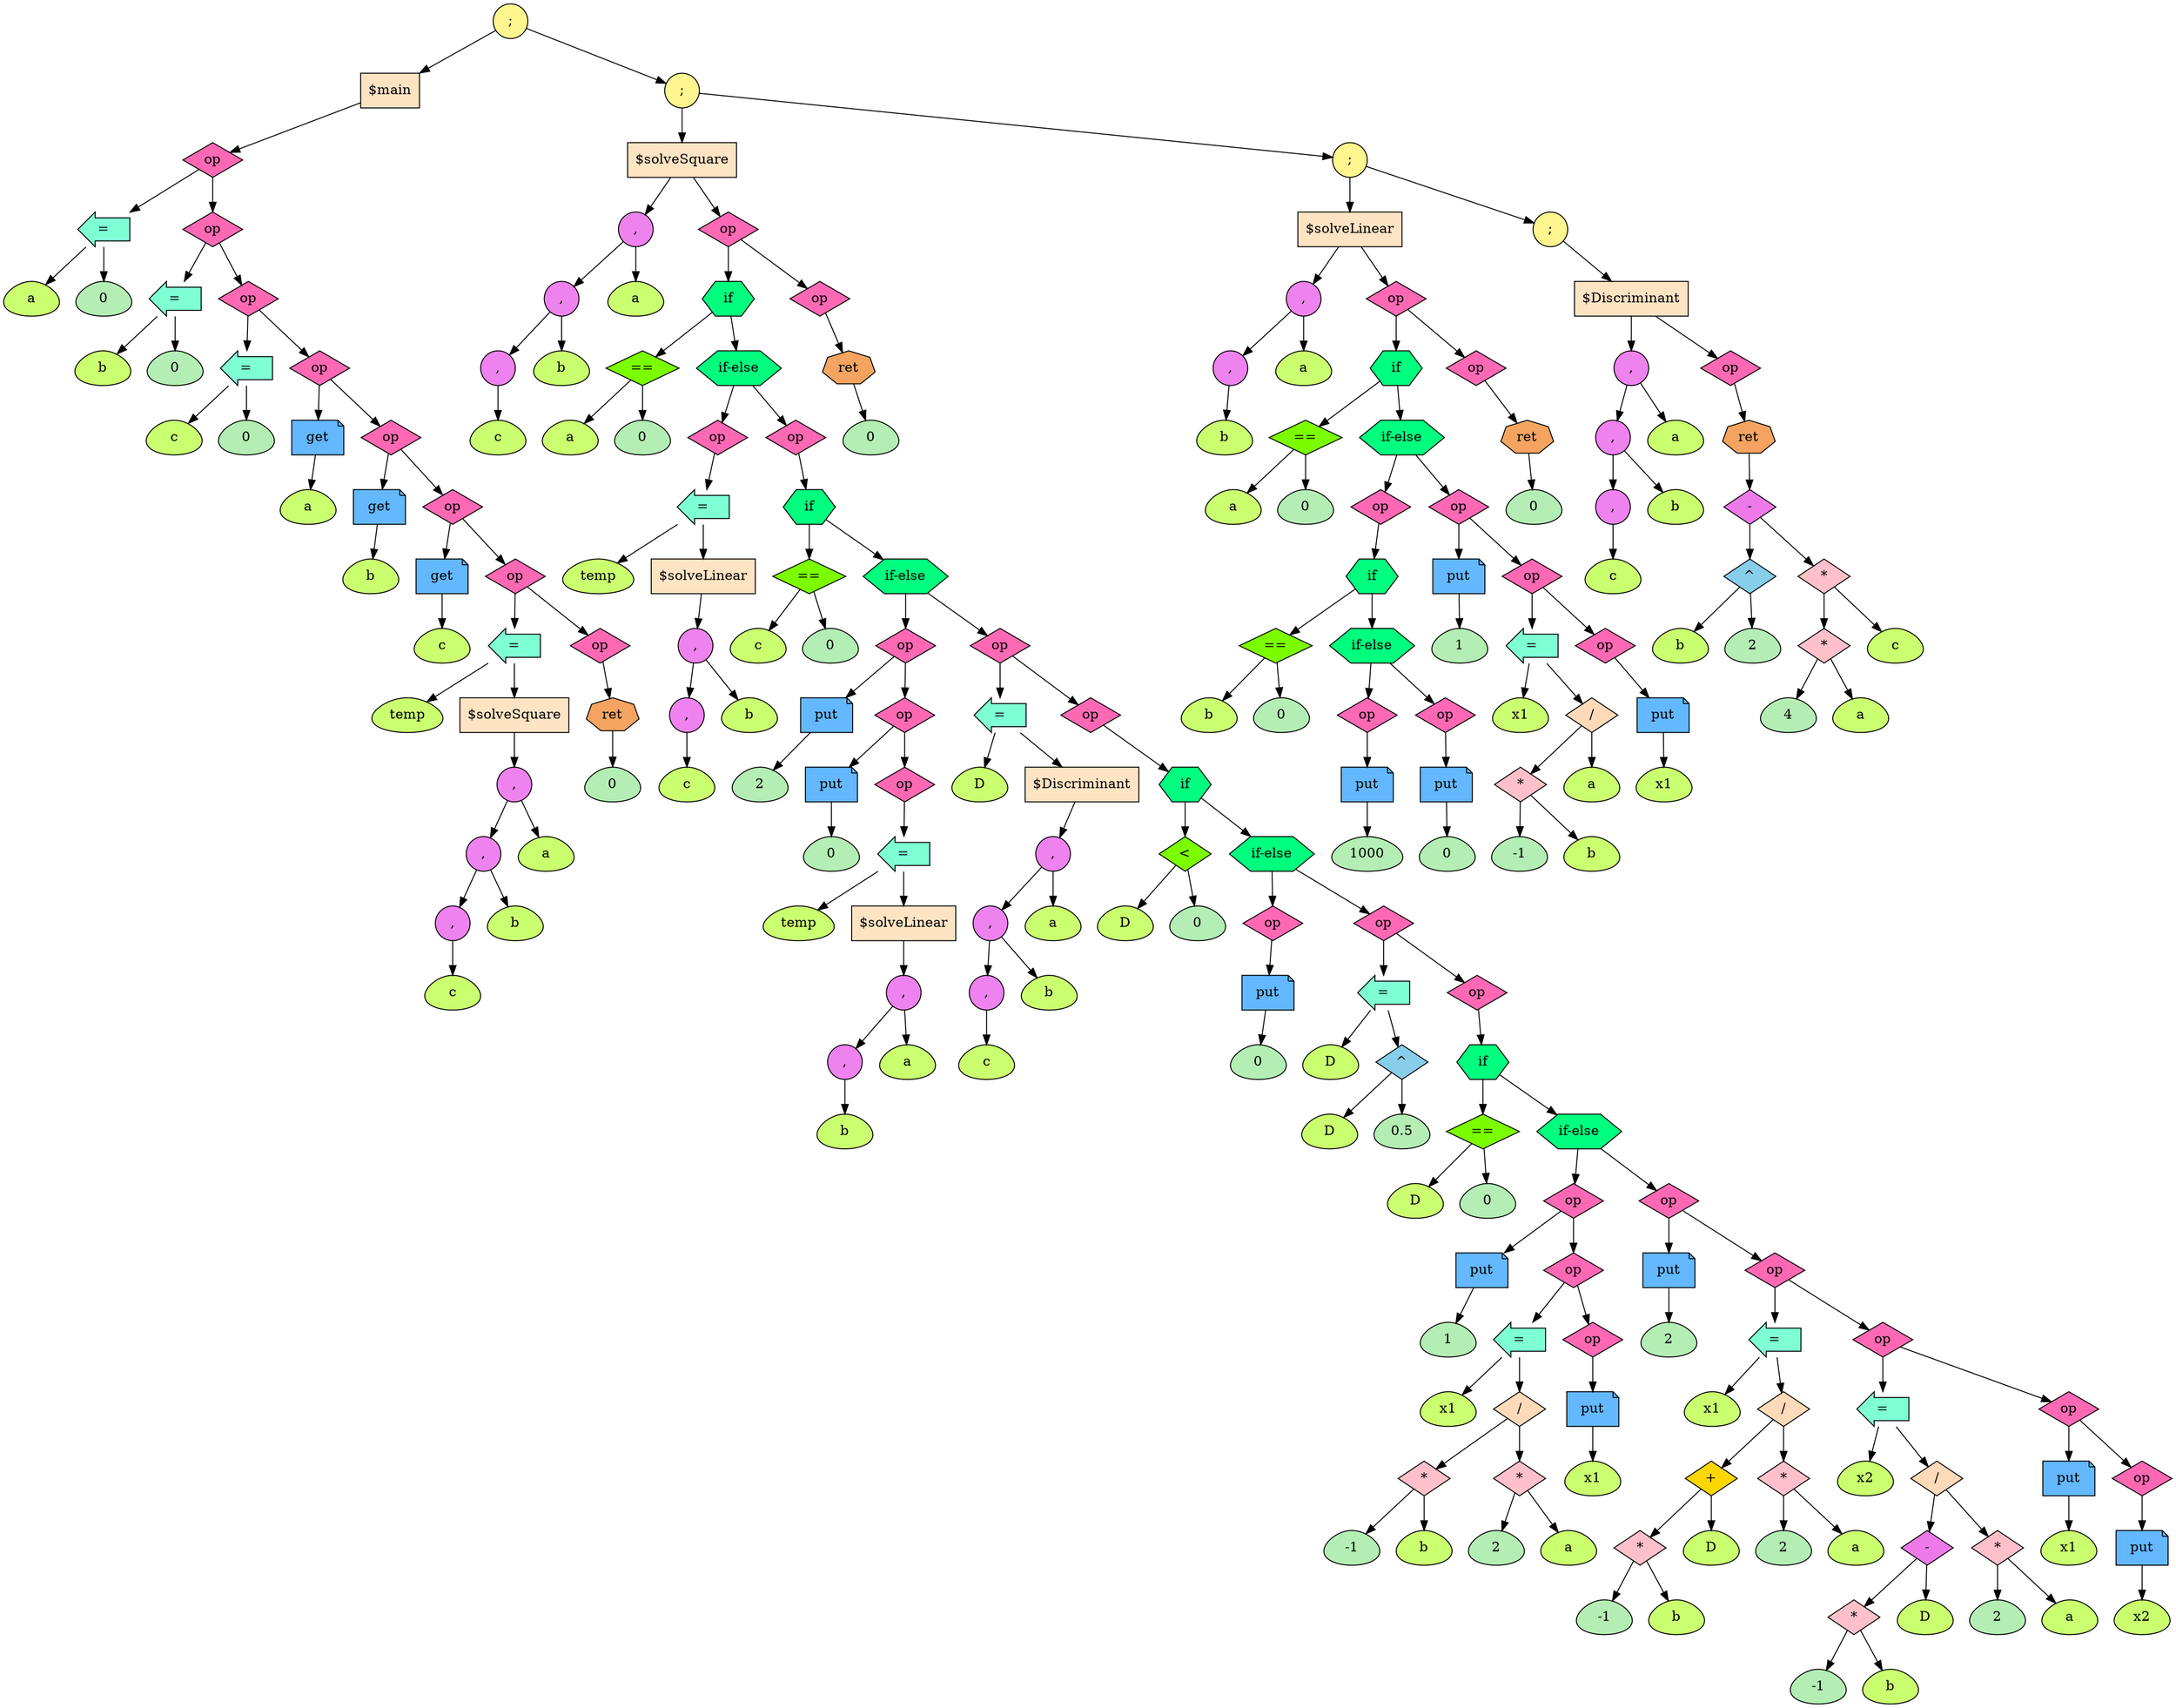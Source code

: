 digraph G {
fontsize = 50
94108348319872[label = ";", style = "filled", fillcolor = "khaki1", shape = "circle"]
94108348320000[label = "$main", style = "filled", fillcolor = "bisque", shape = "box"]
94108348319872 -> 94108348320000
94108348320000[label = "$main", style = "filled", fillcolor = "bisque", shape = "box"]
94108348320256[label = "op", style = "filled", fillcolor = "hotpink", shape = "diamond"]
94108348320000 -> 94108348320256
94108348320256[label = "op", style = "filled", fillcolor = "hotpink", shape = "diamond"]
94108348320384[label = "=", style = "filled", fillcolor = "aquamarine", shape = "larrow"]
94108348320256 -> 94108348320384
94108348320384[label = "=", style = "filled", fillcolor = "aquamarine", shape = "larrow"]
94108348320448[label = "a", style = "filled", fillcolor = "darkolivegreen1", shape = "egg"]
94108348320384 -> 94108348320448
94108348320448[label = "a", style = "filled", fillcolor = "darkolivegreen1", shape = "egg"]
94108348320384[label = "=", style = "filled", fillcolor = "aquamarine", shape = "larrow"]
94108348320704[label = "0", style = "filled", fillcolor = "darkseagreen2", shape = "egg"]
94108348320384 -> 94108348320704
94108348320704[label = "0", style = "filled", fillcolor = "darkseagreen2", shape = "egg"]
94108348320256[label = "op", style = "filled", fillcolor = "hotpink", shape = "diamond"]
94108348320832[label = "op", style = "filled", fillcolor = "hotpink", shape = "diamond"]
94108348320256 -> 94108348320832
94108348320832[label = "op", style = "filled", fillcolor = "hotpink", shape = "diamond"]
94108348320960[label = "=", style = "filled", fillcolor = "aquamarine", shape = "larrow"]
94108348320832 -> 94108348320960
94108348320960[label = "=", style = "filled", fillcolor = "aquamarine", shape = "larrow"]
94108348321024[label = "b", style = "filled", fillcolor = "darkolivegreen1", shape = "egg"]
94108348320960 -> 94108348321024
94108348321024[label = "b", style = "filled", fillcolor = "darkolivegreen1", shape = "egg"]
94108348320960[label = "=", style = "filled", fillcolor = "aquamarine", shape = "larrow"]
94108348321280[label = "0", style = "filled", fillcolor = "darkseagreen2", shape = "egg"]
94108348320960 -> 94108348321280
94108348321280[label = "0", style = "filled", fillcolor = "darkseagreen2", shape = "egg"]
94108348320832[label = "op", style = "filled", fillcolor = "hotpink", shape = "diamond"]
94108348321408[label = "op", style = "filled", fillcolor = "hotpink", shape = "diamond"]
94108348320832 -> 94108348321408
94108348321408[label = "op", style = "filled", fillcolor = "hotpink", shape = "diamond"]
94108348321536[label = "=", style = "filled", fillcolor = "aquamarine", shape = "larrow"]
94108348321408 -> 94108348321536
94108348321536[label = "=", style = "filled", fillcolor = "aquamarine", shape = "larrow"]
94108348321600[label = "c", style = "filled", fillcolor = "darkolivegreen1", shape = "egg"]
94108348321536 -> 94108348321600
94108348321600[label = "c", style = "filled", fillcolor = "darkolivegreen1", shape = "egg"]
94108348321536[label = "=", style = "filled", fillcolor = "aquamarine", shape = "larrow"]
94108348321856[label = "0", style = "filled", fillcolor = "darkseagreen2", shape = "egg"]
94108348321536 -> 94108348321856
94108348321856[label = "0", style = "filled", fillcolor = "darkseagreen2", shape = "egg"]
94108348321408[label = "op", style = "filled", fillcolor = "hotpink", shape = "diamond"]
94108348321984[label = "op", style = "filled", fillcolor = "hotpink", shape = "diamond"]
94108348321408 -> 94108348321984
94108348321984[label = "op", style = "filled", fillcolor = "hotpink", shape = "diamond"]
94108348322112[label = "get", style = "filled", fillcolor = "steelblue1", shape = "note"]
94108348321984 -> 94108348322112
94108348322112[label = "get", style = "filled", fillcolor = "steelblue1", shape = "note"]
94108348322240[label = "a", style = "filled", fillcolor = "darkolivegreen1", shape = "egg"]
94108348322112 -> 94108348322240
94108348322240[label = "a", style = "filled", fillcolor = "darkolivegreen1", shape = "egg"]
94108348321984[label = "op", style = "filled", fillcolor = "hotpink", shape = "diamond"]
94108348322368[label = "op", style = "filled", fillcolor = "hotpink", shape = "diamond"]
94108348321984 -> 94108348322368
94108348322368[label = "op", style = "filled", fillcolor = "hotpink", shape = "diamond"]
94108348322496[label = "get", style = "filled", fillcolor = "steelblue1", shape = "note"]
94108348322368 -> 94108348322496
94108348322496[label = "get", style = "filled", fillcolor = "steelblue1", shape = "note"]
94108348322624[label = "b", style = "filled", fillcolor = "darkolivegreen1", shape = "egg"]
94108348322496 -> 94108348322624
94108348322624[label = "b", style = "filled", fillcolor = "darkolivegreen1", shape = "egg"]
94108348322368[label = "op", style = "filled", fillcolor = "hotpink", shape = "diamond"]
94108348322752[label = "op", style = "filled", fillcolor = "hotpink", shape = "diamond"]
94108348322368 -> 94108348322752
94108348322752[label = "op", style = "filled", fillcolor = "hotpink", shape = "diamond"]
94108348322880[label = "get", style = "filled", fillcolor = "steelblue1", shape = "note"]
94108348322752 -> 94108348322880
94108348322880[label = "get", style = "filled", fillcolor = "steelblue1", shape = "note"]
94108348323008[label = "c", style = "filled", fillcolor = "darkolivegreen1", shape = "egg"]
94108348322880 -> 94108348323008
94108348323008[label = "c", style = "filled", fillcolor = "darkolivegreen1", shape = "egg"]
94108348322752[label = "op", style = "filled", fillcolor = "hotpink", shape = "diamond"]
94108348323136[label = "op", style = "filled", fillcolor = "hotpink", shape = "diamond"]
94108348322752 -> 94108348323136
94108348323136[label = "op", style = "filled", fillcolor = "hotpink", shape = "diamond"]
94108348323264[label = "=", style = "filled", fillcolor = "aquamarine", shape = "larrow"]
94108348323136 -> 94108348323264
94108348323264[label = "=", style = "filled", fillcolor = "aquamarine", shape = "larrow"]
94108348323328[label = "temp", style = "filled", fillcolor = "darkolivegreen1", shape = "egg"]
94108348323264 -> 94108348323328
94108348323328[label = "temp", style = "filled", fillcolor = "darkolivegreen1", shape = "egg"]
94108348323264[label = "=", style = "filled", fillcolor = "aquamarine", shape = "larrow"]
94108348323392[label = "$solveSquare", style = "filled", fillcolor = "bisque", shape = "box"]
94108348323264 -> 94108348323392
94108348323392[label = "$solveSquare", style = "filled", fillcolor = "bisque", shape = "box"]
94108348323584[label = ",", style = "filled", fillcolor = "violet", shape = "circle"]
94108348323392 -> 94108348323584
94108348323584[label = ",", style = "filled", fillcolor = "violet", shape = "circle"]
94108348323904[label = ",", style = "filled", fillcolor = "violet", shape = "circle"]
94108348323584 -> 94108348323904
94108348323904[label = ",", style = "filled", fillcolor = "violet", shape = "circle"]
94108348358624[label = ",", style = "filled", fillcolor = "violet", shape = "circle"]
94108348323904 -> 94108348358624
94108348358624[label = ",", style = "filled", fillcolor = "violet", shape = "circle"]
94108348358880[label = "c", style = "filled", fillcolor = "darkolivegreen1", shape = "egg"]
94108348358624 -> 94108348358880
94108348358880[label = "c", style = "filled", fillcolor = "darkolivegreen1", shape = "egg"]
94108348323904[label = ",", style = "filled", fillcolor = "violet", shape = "circle"]
94108348358560[label = "b", style = "filled", fillcolor = "darkolivegreen1", shape = "egg"]
94108348323904 -> 94108348358560
94108348358560[label = "b", style = "filled", fillcolor = "darkolivegreen1", shape = "egg"]
94108348323584[label = ",", style = "filled", fillcolor = "violet", shape = "circle"]
94108348323840[label = "a", style = "filled", fillcolor = "darkolivegreen1", shape = "egg"]
94108348323584 -> 94108348323840
94108348323840[label = "a", style = "filled", fillcolor = "darkolivegreen1", shape = "egg"]
94108348323136[label = "op", style = "filled", fillcolor = "hotpink", shape = "diamond"]
94108348359008[label = "op", style = "filled", fillcolor = "hotpink", shape = "diamond"]
94108348323136 -> 94108348359008
94108348359008[label = "op", style = "filled", fillcolor = "hotpink", shape = "diamond"]
94108348359136[label = "ret", style = "filled", fillcolor = "sandybrown", shape = "septagon"]
94108348359008 -> 94108348359136
94108348359136[label = "ret", style = "filled", fillcolor = "sandybrown", shape = "septagon"]
94108348359392[label = "0", style = "filled", fillcolor = "darkseagreen2", shape = "egg"]
94108348359136 -> 94108348359392
94108348359392[label = "0", style = "filled", fillcolor = "darkseagreen2", shape = "egg"]
94108348319872[label = ";", style = "filled", fillcolor = "khaki1", shape = "circle"]
94108348359456[label = ";", style = "filled", fillcolor = "khaki1", shape = "circle"]
94108348319872 -> 94108348359456
94108348359456[label = ";", style = "filled", fillcolor = "khaki1", shape = "circle"]
94108348359584[label = "$solveSquare", style = "filled", fillcolor = "bisque", shape = "box"]
94108348359456 -> 94108348359584
94108348359584[label = "$solveSquare", style = "filled", fillcolor = "bisque", shape = "box"]
94108348359776[label = ",", style = "filled", fillcolor = "violet", shape = "circle"]
94108348359584 -> 94108348359776
94108348359776[label = ",", style = "filled", fillcolor = "violet", shape = "circle"]
94108348359968[label = ",", style = "filled", fillcolor = "violet", shape = "circle"]
94108348359776 -> 94108348359968
94108348359968[label = ",", style = "filled", fillcolor = "violet", shape = "circle"]
94108348360160[label = ",", style = "filled", fillcolor = "violet", shape = "circle"]
94108348359968 -> 94108348360160
94108348360160[label = ",", style = "filled", fillcolor = "violet", shape = "circle"]
94108348360288[label = "c", style = "filled", fillcolor = "darkolivegreen1", shape = "egg"]
94108348360160 -> 94108348360288
94108348360288[label = "c", style = "filled", fillcolor = "darkolivegreen1", shape = "egg"]
94108348359968[label = ",", style = "filled", fillcolor = "violet", shape = "circle"]
94108348360096[label = "b", style = "filled", fillcolor = "darkolivegreen1", shape = "egg"]
94108348359968 -> 94108348360096
94108348360096[label = "b", style = "filled", fillcolor = "darkolivegreen1", shape = "egg"]
94108348359776[label = ",", style = "filled", fillcolor = "violet", shape = "circle"]
94108348359904[label = "a", style = "filled", fillcolor = "darkolivegreen1", shape = "egg"]
94108348359776 -> 94108348359904
94108348359904[label = "a", style = "filled", fillcolor = "darkolivegreen1", shape = "egg"]
94108348359584[label = "$solveSquare", style = "filled", fillcolor = "bisque", shape = "box"]
94108348360416[label = "op", style = "filled", fillcolor = "hotpink", shape = "diamond"]
94108348359584 -> 94108348360416
94108348360416[label = "op", style = "filled", fillcolor = "hotpink", shape = "diamond"]
94108348360544[label = "if", style = "filled", fillcolor = "springgreen", shape = "hexagon"]
94108348360416 -> 94108348360544
94108348360544[label = "if", style = "filled", fillcolor = "springgreen", shape = "hexagon"]
94108348360672[label = "==", style = "filled", fillcolor = "lawngreen", shape = "diamond"]
94108348360544 -> 94108348360672
94108348360672[label = "==", style = "filled", fillcolor = "lawngreen", shape = "diamond"]
94108348360992[label = "a", style = "filled", fillcolor = "darkolivegreen1", shape = "egg"]
94108348360672 -> 94108348360992
94108348360992[label = "a", style = "filled", fillcolor = "darkolivegreen1", shape = "egg"]
94108348360672[label = "==", style = "filled", fillcolor = "lawngreen", shape = "diamond"]
94108348361312[label = "0", style = "filled", fillcolor = "darkseagreen2", shape = "egg"]
94108348360672 -> 94108348361312
94108348361312[label = "0", style = "filled", fillcolor = "darkseagreen2", shape = "egg"]
94108348360544[label = "if", style = "filled", fillcolor = "springgreen", shape = "hexagon"]
94108348361376[label = "if-else", style = "filled", fillcolor = "springgreen", shape = "hexagon"]
94108348360544 -> 94108348361376
94108348361376[label = "if-else", style = "filled", fillcolor = "springgreen", shape = "hexagon"]
94108348361632[label = "op", style = "filled", fillcolor = "hotpink", shape = "diamond"]
94108348361376 -> 94108348361632
94108348361632[label = "op", style = "filled", fillcolor = "hotpink", shape = "diamond"]
94108348361760[label = "=", style = "filled", fillcolor = "aquamarine", shape = "larrow"]
94108348361632 -> 94108348361760
94108348361760[label = "=", style = "filled", fillcolor = "aquamarine", shape = "larrow"]
94108348361824[label = "temp", style = "filled", fillcolor = "darkolivegreen1", shape = "egg"]
94108348361760 -> 94108348361824
94108348361824[label = "temp", style = "filled", fillcolor = "darkolivegreen1", shape = "egg"]
94108348361760[label = "=", style = "filled", fillcolor = "aquamarine", shape = "larrow"]
94108348361888[label = "$solveLinear", style = "filled", fillcolor = "bisque", shape = "box"]
94108348361760 -> 94108348361888
94108348361888[label = "$solveLinear", style = "filled", fillcolor = "bisque", shape = "box"]
94108348362080[label = ",", style = "filled", fillcolor = "violet", shape = "circle"]
94108348361888 -> 94108348362080
94108348362080[label = ",", style = "filled", fillcolor = "violet", shape = "circle"]
94108348362400[label = ",", style = "filled", fillcolor = "violet", shape = "circle"]
94108348362080 -> 94108348362400
94108348362400[label = ",", style = "filled", fillcolor = "violet", shape = "circle"]
94108348362656[label = "c", style = "filled", fillcolor = "darkolivegreen1", shape = "egg"]
94108348362400 -> 94108348362656
94108348362656[label = "c", style = "filled", fillcolor = "darkolivegreen1", shape = "egg"]
94108348362080[label = ",", style = "filled", fillcolor = "violet", shape = "circle"]
94108348362336[label = "b", style = "filled", fillcolor = "darkolivegreen1", shape = "egg"]
94108348362080 -> 94108348362336
94108348362336[label = "b", style = "filled", fillcolor = "darkolivegreen1", shape = "egg"]
94108348361376[label = "if-else", style = "filled", fillcolor = "springgreen", shape = "hexagon"]
94108348362976[label = "op", style = "filled", fillcolor = "hotpink", shape = "diamond"]
94108348361376 -> 94108348362976
94108348362976[label = "op", style = "filled", fillcolor = "hotpink", shape = "diamond"]
94108348363104[label = "if", style = "filled", fillcolor = "springgreen", shape = "hexagon"]
94108348362976 -> 94108348363104
94108348363104[label = "if", style = "filled", fillcolor = "springgreen", shape = "hexagon"]
94108348363232[label = "==", style = "filled", fillcolor = "lawngreen", shape = "diamond"]
94108348363104 -> 94108348363232
94108348363232[label = "==", style = "filled", fillcolor = "lawngreen", shape = "diamond"]
94108348363552[label = "c", style = "filled", fillcolor = "darkolivegreen1", shape = "egg"]
94108348363232 -> 94108348363552
94108348363552[label = "c", style = "filled", fillcolor = "darkolivegreen1", shape = "egg"]
94108348363232[label = "==", style = "filled", fillcolor = "lawngreen", shape = "diamond"]
94108348363872[label = "0", style = "filled", fillcolor = "darkseagreen2", shape = "egg"]
94108348363232 -> 94108348363872
94108348363872[label = "0", style = "filled", fillcolor = "darkseagreen2", shape = "egg"]
94108348363104[label = "if", style = "filled", fillcolor = "springgreen", shape = "hexagon"]
94108348363936[label = "if-else", style = "filled", fillcolor = "springgreen", shape = "hexagon"]
94108348363104 -> 94108348363936
94108348363936[label = "if-else", style = "filled", fillcolor = "springgreen", shape = "hexagon"]
94108348364192[label = "op", style = "filled", fillcolor = "hotpink", shape = "diamond"]
94108348363936 -> 94108348364192
94108348364192[label = "op", style = "filled", fillcolor = "hotpink", shape = "diamond"]
94108348364320[label = "put", style = "filled", fillcolor = "steelblue1", shape = "note"]
94108348364192 -> 94108348364320
94108348364320[label = "put", style = "filled", fillcolor = "steelblue1", shape = "note"]
94108348364640[label = "2", style = "filled", fillcolor = "darkseagreen2", shape = "egg"]
94108348364320 -> 94108348364640
94108348364640[label = "2", style = "filled", fillcolor = "darkseagreen2", shape = "egg"]
94108348364192[label = "op", style = "filled", fillcolor = "hotpink", shape = "diamond"]
94108348364768[label = "op", style = "filled", fillcolor = "hotpink", shape = "diamond"]
94108348364192 -> 94108348364768
94108348364768[label = "op", style = "filled", fillcolor = "hotpink", shape = "diamond"]
94108348364896[label = "put", style = "filled", fillcolor = "steelblue1", shape = "note"]
94108348364768 -> 94108348364896
94108348364896[label = "put", style = "filled", fillcolor = "steelblue1", shape = "note"]
94108348365216[label = "0", style = "filled", fillcolor = "darkseagreen2", shape = "egg"]
94108348364896 -> 94108348365216
94108348365216[label = "0", style = "filled", fillcolor = "darkseagreen2", shape = "egg"]
94108348364768[label = "op", style = "filled", fillcolor = "hotpink", shape = "diamond"]
94108348365344[label = "op", style = "filled", fillcolor = "hotpink", shape = "diamond"]
94108348364768 -> 94108348365344
94108348365344[label = "op", style = "filled", fillcolor = "hotpink", shape = "diamond"]
94108348365472[label = "=", style = "filled", fillcolor = "aquamarine", shape = "larrow"]
94108348365344 -> 94108348365472
94108348365472[label = "=", style = "filled", fillcolor = "aquamarine", shape = "larrow"]
94108348365536[label = "temp", style = "filled", fillcolor = "darkolivegreen1", shape = "egg"]
94108348365472 -> 94108348365536
94108348365536[label = "temp", style = "filled", fillcolor = "darkolivegreen1", shape = "egg"]
94108348365472[label = "=", style = "filled", fillcolor = "aquamarine", shape = "larrow"]
94108348365600[label = "$solveLinear", style = "filled", fillcolor = "bisque", shape = "box"]
94108348365472 -> 94108348365600
94108348365600[label = "$solveLinear", style = "filled", fillcolor = "bisque", shape = "box"]
94108348365792[label = ",", style = "filled", fillcolor = "violet", shape = "circle"]
94108348365600 -> 94108348365792
94108348365792[label = ",", style = "filled", fillcolor = "violet", shape = "circle"]
94108348366112[label = ",", style = "filled", fillcolor = "violet", shape = "circle"]
94108348365792 -> 94108348366112
94108348366112[label = ",", style = "filled", fillcolor = "violet", shape = "circle"]
94108348366368[label = "b", style = "filled", fillcolor = "darkolivegreen1", shape = "egg"]
94108348366112 -> 94108348366368
94108348366368[label = "b", style = "filled", fillcolor = "darkolivegreen1", shape = "egg"]
94108348365792[label = ",", style = "filled", fillcolor = "violet", shape = "circle"]
94108348366048[label = "a", style = "filled", fillcolor = "darkolivegreen1", shape = "egg"]
94108348365792 -> 94108348366048
94108348366048[label = "a", style = "filled", fillcolor = "darkolivegreen1", shape = "egg"]
94108348363936[label = "if-else", style = "filled", fillcolor = "springgreen", shape = "hexagon"]
94108348366688[label = "op", style = "filled", fillcolor = "hotpink", shape = "diamond"]
94108348363936 -> 94108348366688
94108348366688[label = "op", style = "filled", fillcolor = "hotpink", shape = "diamond"]
94108348366816[label = "=", style = "filled", fillcolor = "aquamarine", shape = "larrow"]
94108348366688 -> 94108348366816
94108348366816[label = "=", style = "filled", fillcolor = "aquamarine", shape = "larrow"]
94108348366880[label = "D", style = "filled", fillcolor = "darkolivegreen1", shape = "egg"]
94108348366816 -> 94108348366880
94108348366880[label = "D", style = "filled", fillcolor = "darkolivegreen1", shape = "egg"]
94108348366816[label = "=", style = "filled", fillcolor = "aquamarine", shape = "larrow"]
94108348366944[label = "$Discriminant", style = "filled", fillcolor = "bisque", shape = "box"]
94108348366816 -> 94108348366944
94108348366944[label = "$Discriminant", style = "filled", fillcolor = "bisque", shape = "box"]
94108348367136[label = ",", style = "filled", fillcolor = "violet", shape = "circle"]
94108348366944 -> 94108348367136
94108348367136[label = ",", style = "filled", fillcolor = "violet", shape = "circle"]
94108348367456[label = ",", style = "filled", fillcolor = "violet", shape = "circle"]
94108348367136 -> 94108348367456
94108348367456[label = ",", style = "filled", fillcolor = "violet", shape = "circle"]
94108348367776[label = ",", style = "filled", fillcolor = "violet", shape = "circle"]
94108348367456 -> 94108348367776
94108348367776[label = ",", style = "filled", fillcolor = "violet", shape = "circle"]
94108348368032[label = "c", style = "filled", fillcolor = "darkolivegreen1", shape = "egg"]
94108348367776 -> 94108348368032
94108348368032[label = "c", style = "filled", fillcolor = "darkolivegreen1", shape = "egg"]
94108348367456[label = ",", style = "filled", fillcolor = "violet", shape = "circle"]
94108348367712[label = "b", style = "filled", fillcolor = "darkolivegreen1", shape = "egg"]
94108348367456 -> 94108348367712
94108348367712[label = "b", style = "filled", fillcolor = "darkolivegreen1", shape = "egg"]
94108348367136[label = ",", style = "filled", fillcolor = "violet", shape = "circle"]
94108348367392[label = "a", style = "filled", fillcolor = "darkolivegreen1", shape = "egg"]
94108348367136 -> 94108348367392
94108348367392[label = "a", style = "filled", fillcolor = "darkolivegreen1", shape = "egg"]
94108348366688[label = "op", style = "filled", fillcolor = "hotpink", shape = "diamond"]
94108348368160[label = "op", style = "filled", fillcolor = "hotpink", shape = "diamond"]
94108348366688 -> 94108348368160
94108348368160[label = "op", style = "filled", fillcolor = "hotpink", shape = "diamond"]
94108348368288[label = "if", style = "filled", fillcolor = "springgreen", shape = "hexagon"]
94108348368160 -> 94108348368288
94108348368288[label = "if", style = "filled", fillcolor = "springgreen", shape = "hexagon"]
94108348368416[label = "<", style = "filled", fillcolor = "lawngreen", shape = "diamond"]
94108348368288 -> 94108348368416
94108348368416[label = "<", style = "filled", fillcolor = "lawngreen", shape = "diamond"]
94108348368736[label = "D", style = "filled", fillcolor = "darkolivegreen1", shape = "egg"]
94108348368416 -> 94108348368736
94108348368736[label = "D", style = "filled", fillcolor = "darkolivegreen1", shape = "egg"]
94108348368416[label = "<", style = "filled", fillcolor = "lawngreen", shape = "diamond"]
94108348369056[label = "0", style = "filled", fillcolor = "darkseagreen2", shape = "egg"]
94108348368416 -> 94108348369056
94108348369056[label = "0", style = "filled", fillcolor = "darkseagreen2", shape = "egg"]
94108348368288[label = "if", style = "filled", fillcolor = "springgreen", shape = "hexagon"]
94108348369120[label = "if-else", style = "filled", fillcolor = "springgreen", shape = "hexagon"]
94108348368288 -> 94108348369120
94108348369120[label = "if-else", style = "filled", fillcolor = "springgreen", shape = "hexagon"]
94108348369248[label = "op", style = "filled", fillcolor = "hotpink", shape = "diamond"]
94108348369120 -> 94108348369248
94108348369248[label = "op", style = "filled", fillcolor = "hotpink", shape = "diamond"]
94108348369376[label = "put", style = "filled", fillcolor = "steelblue1", shape = "note"]
94108348369248 -> 94108348369376
94108348369376[label = "put", style = "filled", fillcolor = "steelblue1", shape = "note"]
94108348369696[label = "0", style = "filled", fillcolor = "darkseagreen2", shape = "egg"]
94108348369376 -> 94108348369696
94108348369696[label = "0", style = "filled", fillcolor = "darkseagreen2", shape = "egg"]
94108348369120[label = "if-else", style = "filled", fillcolor = "springgreen", shape = "hexagon"]
94108348369952[label = "op", style = "filled", fillcolor = "hotpink", shape = "diamond"]
94108348369120 -> 94108348369952
94108348369952[label = "op", style = "filled", fillcolor = "hotpink", shape = "diamond"]
94108348370080[label = "=", style = "filled", fillcolor = "aquamarine", shape = "larrow"]
94108348369952 -> 94108348370080
94108348370080[label = "=", style = "filled", fillcolor = "aquamarine", shape = "larrow"]
94108348370144[label = "D", style = "filled", fillcolor = "darkolivegreen1", shape = "egg"]
94108348370080 -> 94108348370144
94108348370144[label = "D", style = "filled", fillcolor = "darkolivegreen1", shape = "egg"]
94108348370080[label = "=", style = "filled", fillcolor = "aquamarine", shape = "larrow"]
94108348370336[label = "^", style = "filled", fillcolor = "skyblue", shape = "diamond"]
94108348370080 -> 94108348370336
94108348370336[label = "^", style = "filled", fillcolor = "skyblue", shape = "diamond"]
94108348370400[label = "D", style = "filled", fillcolor = "darkolivegreen1", shape = "egg"]
94108348370336 -> 94108348370400
94108348370400[label = "D", style = "filled", fillcolor = "darkolivegreen1", shape = "egg"]
94108348370336[label = "^", style = "filled", fillcolor = "skyblue", shape = "diamond"]
94108348370464[label = "0.5", style = "filled", fillcolor = "darkseagreen2", shape = "egg"]
94108348370336 -> 94108348370464
94108348370464[label = "0.5", style = "filled", fillcolor = "darkseagreen2", shape = "egg"]
94108348369952[label = "op", style = "filled", fillcolor = "hotpink", shape = "diamond"]
94108348370592[label = "op", style = "filled", fillcolor = "hotpink", shape = "diamond"]
94108348369952 -> 94108348370592
94108348370592[label = "op", style = "filled", fillcolor = "hotpink", shape = "diamond"]
94108348370720[label = "if", style = "filled", fillcolor = "springgreen", shape = "hexagon"]
94108348370592 -> 94108348370720
94108348370720[label = "if", style = "filled", fillcolor = "springgreen", shape = "hexagon"]
94108348370848[label = "==", style = "filled", fillcolor = "lawngreen", shape = "diamond"]
94108348370720 -> 94108348370848
94108348370848[label = "==", style = "filled", fillcolor = "lawngreen", shape = "diamond"]
94108348371168[label = "D", style = "filled", fillcolor = "darkolivegreen1", shape = "egg"]
94108348370848 -> 94108348371168
94108348371168[label = "D", style = "filled", fillcolor = "darkolivegreen1", shape = "egg"]
94108348370848[label = "==", style = "filled", fillcolor = "lawngreen", shape = "diamond"]
94108348371488[label = "0", style = "filled", fillcolor = "darkseagreen2", shape = "egg"]
94108348370848 -> 94108348371488
94108348371488[label = "0", style = "filled", fillcolor = "darkseagreen2", shape = "egg"]
94108348370720[label = "if", style = "filled", fillcolor = "springgreen", shape = "hexagon"]
94108348371552[label = "if-else", style = "filled", fillcolor = "springgreen", shape = "hexagon"]
94108348370720 -> 94108348371552
94108348371552[label = "if-else", style = "filled", fillcolor = "springgreen", shape = "hexagon"]
94108348371808[label = "op", style = "filled", fillcolor = "hotpink", shape = "diamond"]
94108348371552 -> 94108348371808
94108348371808[label = "op", style = "filled", fillcolor = "hotpink", shape = "diamond"]
94108348371936[label = "put", style = "filled", fillcolor = "steelblue1", shape = "note"]
94108348371808 -> 94108348371936
94108348371936[label = "put", style = "filled", fillcolor = "steelblue1", shape = "note"]
94108348372256[label = "1", style = "filled", fillcolor = "darkseagreen2", shape = "egg"]
94108348371936 -> 94108348372256
94108348372256[label = "1", style = "filled", fillcolor = "darkseagreen2", shape = "egg"]
94108348371808[label = "op", style = "filled", fillcolor = "hotpink", shape = "diamond"]
94108348372384[label = "op", style = "filled", fillcolor = "hotpink", shape = "diamond"]
94108348371808 -> 94108348372384
94108348372384[label = "op", style = "filled", fillcolor = "hotpink", shape = "diamond"]
94108348372512[label = "=", style = "filled", fillcolor = "aquamarine", shape = "larrow"]
94108348372384 -> 94108348372512
94108348372512[label = "=", style = "filled", fillcolor = "aquamarine", shape = "larrow"]
94108348372576[label = "x1", style = "filled", fillcolor = "darkolivegreen1", shape = "egg"]
94108348372512 -> 94108348372576
94108348372576[label = "x1", style = "filled", fillcolor = "darkolivegreen1", shape = "egg"]
94108348372512[label = "=", style = "filled", fillcolor = "aquamarine", shape = "larrow"]
94108348373408[label = "/", style = "filled", fillcolor = "peachpuff", shape = "diamond"]
94108348372512 -> 94108348373408
94108348373408[label = "/", style = "filled", fillcolor = "peachpuff", shape = "diamond"]
94108348372704[label = "*", style = "filled", fillcolor = "pink", shape = "diamond"]
94108348373408 -> 94108348372704
94108348372704[label = "*", style = "filled", fillcolor = "pink", shape = "diamond"]
94108348391536[label = "-1", style = "filled", fillcolor = "darkseagreen2", shape = "egg"]
94108348372704 -> 94108348391536
94108348391536[label = "-1", style = "filled", fillcolor = "darkseagreen2", shape = "egg"]
94108348372704[label = "*", style = "filled", fillcolor = "pink", shape = "diamond"]
94108348373344[label = "b", style = "filled", fillcolor = "darkolivegreen1", shape = "egg"]
94108348372704 -> 94108348373344
94108348373344[label = "b", style = "filled", fillcolor = "darkolivegreen1", shape = "egg"]
94108348373408[label = "/", style = "filled", fillcolor = "peachpuff", shape = "diamond"]
94108348373600[label = "*", style = "filled", fillcolor = "pink", shape = "diamond"]
94108348373408 -> 94108348373600
94108348373600[label = "*", style = "filled", fillcolor = "pink", shape = "diamond"]
94108348373728[label = "2", style = "filled", fillcolor = "darkseagreen2", shape = "egg"]
94108348373600 -> 94108348373728
94108348373728[label = "2", style = "filled", fillcolor = "darkseagreen2", shape = "egg"]
94108348373600[label = "*", style = "filled", fillcolor = "pink", shape = "diamond"]
94108348373856[label = "a", style = "filled", fillcolor = "darkolivegreen1", shape = "egg"]
94108348373600 -> 94108348373856
94108348373856[label = "a", style = "filled", fillcolor = "darkolivegreen1", shape = "egg"]
94108348372384[label = "op", style = "filled", fillcolor = "hotpink", shape = "diamond"]
94108348373984[label = "op", style = "filled", fillcolor = "hotpink", shape = "diamond"]
94108348372384 -> 94108348373984
94108348373984[label = "op", style = "filled", fillcolor = "hotpink", shape = "diamond"]
94108348374112[label = "put", style = "filled", fillcolor = "steelblue1", shape = "note"]
94108348373984 -> 94108348374112
94108348374112[label = "put", style = "filled", fillcolor = "steelblue1", shape = "note"]
94108348374432[label = "x1", style = "filled", fillcolor = "darkolivegreen1", shape = "egg"]
94108348374112 -> 94108348374432
94108348374432[label = "x1", style = "filled", fillcolor = "darkolivegreen1", shape = "egg"]
94108348371552[label = "if-else", style = "filled", fillcolor = "springgreen", shape = "hexagon"]
94108348374752[label = "op", style = "filled", fillcolor = "hotpink", shape = "diamond"]
94108348371552 -> 94108348374752
94108348374752[label = "op", style = "filled", fillcolor = "hotpink", shape = "diamond"]
94108348374880[label = "put", style = "filled", fillcolor = "steelblue1", shape = "note"]
94108348374752 -> 94108348374880
94108348374880[label = "put", style = "filled", fillcolor = "steelblue1", shape = "note"]
94108348375200[label = "2", style = "filled", fillcolor = "darkseagreen2", shape = "egg"]
94108348374880 -> 94108348375200
94108348375200[label = "2", style = "filled", fillcolor = "darkseagreen2", shape = "egg"]
94108348374752[label = "op", style = "filled", fillcolor = "hotpink", shape = "diamond"]
94108348375328[label = "op", style = "filled", fillcolor = "hotpink", shape = "diamond"]
94108348374752 -> 94108348375328
94108348375328[label = "op", style = "filled", fillcolor = "hotpink", shape = "diamond"]
94108348375456[label = "=", style = "filled", fillcolor = "aquamarine", shape = "larrow"]
94108348375328 -> 94108348375456
94108348375456[label = "=", style = "filled", fillcolor = "aquamarine", shape = "larrow"]
94108348375520[label = "x1", style = "filled", fillcolor = "darkolivegreen1", shape = "egg"]
94108348375456 -> 94108348375520
94108348375520[label = "x1", style = "filled", fillcolor = "darkolivegreen1", shape = "egg"]
94108348375456[label = "=", style = "filled", fillcolor = "aquamarine", shape = "larrow"]
94108348375648[label = "/", style = "filled", fillcolor = "peachpuff", shape = "diamond"]
94108348375456 -> 94108348375648
94108348375648[label = "/", style = "filled", fillcolor = "peachpuff", shape = "diamond"]
94108348375776[label = "+", style = "filled", fillcolor = "gold", shape = "diamond"]
94108348375648 -> 94108348375776
94108348375776[label = "+", style = "filled", fillcolor = "gold", shape = "diamond"]
94108348375840[label = "*", style = "filled", fillcolor = "pink", shape = "diamond"]
94108348375776 -> 94108348375840
94108348375840[label = "*", style = "filled", fillcolor = "pink", shape = "diamond"]
94108348391664[label = "-1", style = "filled", fillcolor = "darkseagreen2", shape = "egg"]
94108348375840 -> 94108348391664
94108348391664[label = "-1", style = "filled", fillcolor = "darkseagreen2", shape = "egg"]
94108348375840[label = "*", style = "filled", fillcolor = "pink", shape = "diamond"]
94108348376480[label = "b", style = "filled", fillcolor = "darkolivegreen1", shape = "egg"]
94108348375840 -> 94108348376480
94108348376480[label = "b", style = "filled", fillcolor = "darkolivegreen1", shape = "egg"]
94108348375776[label = "+", style = "filled", fillcolor = "gold", shape = "diamond"]
94108348376672[label = "D", style = "filled", fillcolor = "darkolivegreen1", shape = "egg"]
94108348375776 -> 94108348376672
94108348376672[label = "D", style = "filled", fillcolor = "darkolivegreen1", shape = "egg"]
94108348375648[label = "/", style = "filled", fillcolor = "peachpuff", shape = "diamond"]
94108348376864[label = "*", style = "filled", fillcolor = "pink", shape = "diamond"]
94108348375648 -> 94108348376864
94108348376864[label = "*", style = "filled", fillcolor = "pink", shape = "diamond"]
94108348376992[label = "2", style = "filled", fillcolor = "darkseagreen2", shape = "egg"]
94108348376864 -> 94108348376992
94108348376992[label = "2", style = "filled", fillcolor = "darkseagreen2", shape = "egg"]
94108348376864[label = "*", style = "filled", fillcolor = "pink", shape = "diamond"]
94108348377120[label = "a", style = "filled", fillcolor = "darkolivegreen1", shape = "egg"]
94108348376864 -> 94108348377120
94108348377120[label = "a", style = "filled", fillcolor = "darkolivegreen1", shape = "egg"]
94108348375328[label = "op", style = "filled", fillcolor = "hotpink", shape = "diamond"]
94108348377248[label = "op", style = "filled", fillcolor = "hotpink", shape = "diamond"]
94108348375328 -> 94108348377248
94108348377248[label = "op", style = "filled", fillcolor = "hotpink", shape = "diamond"]
94108348377376[label = "=", style = "filled", fillcolor = "aquamarine", shape = "larrow"]
94108348377248 -> 94108348377376
94108348377376[label = "=", style = "filled", fillcolor = "aquamarine", shape = "larrow"]
94108348377440[label = "x2", style = "filled", fillcolor = "darkolivegreen1", shape = "egg"]
94108348377376 -> 94108348377440
94108348377440[label = "x2", style = "filled", fillcolor = "darkolivegreen1", shape = "egg"]
94108348377376[label = "=", style = "filled", fillcolor = "aquamarine", shape = "larrow"]
94108348377568[label = "/", style = "filled", fillcolor = "peachpuff", shape = "diamond"]
94108348377376 -> 94108348377568
94108348377568[label = "/", style = "filled", fillcolor = "peachpuff", shape = "diamond"]
94108348377696[label = "-", style = "filled", fillcolor = "orchid2", shape = "diamond"]
94108348377568 -> 94108348377696
94108348377696[label = "-", style = "filled", fillcolor = "orchid2", shape = "diamond"]
94108348377760[label = "*", style = "filled", fillcolor = "pink", shape = "diamond"]
94108348377696 -> 94108348377760
94108348377760[label = "*", style = "filled", fillcolor = "pink", shape = "diamond"]
94108348391792[label = "-1", style = "filled", fillcolor = "darkseagreen2", shape = "egg"]
94108348377760 -> 94108348391792
94108348391792[label = "-1", style = "filled", fillcolor = "darkseagreen2", shape = "egg"]
94108348377760[label = "*", style = "filled", fillcolor = "pink", shape = "diamond"]
94108348378400[label = "b", style = "filled", fillcolor = "darkolivegreen1", shape = "egg"]
94108348377760 -> 94108348378400
94108348378400[label = "b", style = "filled", fillcolor = "darkolivegreen1", shape = "egg"]
94108348377696[label = "-", style = "filled", fillcolor = "orchid2", shape = "diamond"]
94108348378592[label = "D", style = "filled", fillcolor = "darkolivegreen1", shape = "egg"]
94108348377696 -> 94108348378592
94108348378592[label = "D", style = "filled", fillcolor = "darkolivegreen1", shape = "egg"]
94108348377568[label = "/", style = "filled", fillcolor = "peachpuff", shape = "diamond"]
94108348378784[label = "*", style = "filled", fillcolor = "pink", shape = "diamond"]
94108348377568 -> 94108348378784
94108348378784[label = "*", style = "filled", fillcolor = "pink", shape = "diamond"]
94108348378912[label = "2", style = "filled", fillcolor = "darkseagreen2", shape = "egg"]
94108348378784 -> 94108348378912
94108348378912[label = "2", style = "filled", fillcolor = "darkseagreen2", shape = "egg"]
94108348378784[label = "*", style = "filled", fillcolor = "pink", shape = "diamond"]
94108348379040[label = "a", style = "filled", fillcolor = "darkolivegreen1", shape = "egg"]
94108348378784 -> 94108348379040
94108348379040[label = "a", style = "filled", fillcolor = "darkolivegreen1", shape = "egg"]
94108348377248[label = "op", style = "filled", fillcolor = "hotpink", shape = "diamond"]
94108348379168[label = "op", style = "filled", fillcolor = "hotpink", shape = "diamond"]
94108348377248 -> 94108348379168
94108348379168[label = "op", style = "filled", fillcolor = "hotpink", shape = "diamond"]
94108348379296[label = "put", style = "filled", fillcolor = "steelblue1", shape = "note"]
94108348379168 -> 94108348379296
94108348379296[label = "put", style = "filled", fillcolor = "steelblue1", shape = "note"]
94108348379616[label = "x1", style = "filled", fillcolor = "darkolivegreen1", shape = "egg"]
94108348379296 -> 94108348379616
94108348379616[label = "x1", style = "filled", fillcolor = "darkolivegreen1", shape = "egg"]
94108348379168[label = "op", style = "filled", fillcolor = "hotpink", shape = "diamond"]
94108348379744[label = "op", style = "filled", fillcolor = "hotpink", shape = "diamond"]
94108348379168 -> 94108348379744
94108348379744[label = "op", style = "filled", fillcolor = "hotpink", shape = "diamond"]
94108348379872[label = "put", style = "filled", fillcolor = "steelblue1", shape = "note"]
94108348379744 -> 94108348379872
94108348379872[label = "put", style = "filled", fillcolor = "steelblue1", shape = "note"]
94108348380192[label = "x2", style = "filled", fillcolor = "darkolivegreen1", shape = "egg"]
94108348379872 -> 94108348380192
94108348380192[label = "x2", style = "filled", fillcolor = "darkolivegreen1", shape = "egg"]
94108348360416[label = "op", style = "filled", fillcolor = "hotpink", shape = "diamond"]
94108348380576[label = "op", style = "filled", fillcolor = "hotpink", shape = "diamond"]
94108348360416 -> 94108348380576
94108348380576[label = "op", style = "filled", fillcolor = "hotpink", shape = "diamond"]
94108348380704[label = "ret", style = "filled", fillcolor = "sandybrown", shape = "septagon"]
94108348380576 -> 94108348380704
94108348380704[label = "ret", style = "filled", fillcolor = "sandybrown", shape = "septagon"]
94108348380960[label = "0", style = "filled", fillcolor = "darkseagreen2", shape = "egg"]
94108348380704 -> 94108348380960
94108348380960[label = "0", style = "filled", fillcolor = "darkseagreen2", shape = "egg"]
94108348359456[label = ";", style = "filled", fillcolor = "khaki1", shape = "circle"]
94108348381024[label = ";", style = "filled", fillcolor = "khaki1", shape = "circle"]
94108348359456 -> 94108348381024
94108348381024[label = ";", style = "filled", fillcolor = "khaki1", shape = "circle"]
94108348381152[label = "$solveLinear", style = "filled", fillcolor = "bisque", shape = "box"]
94108348381024 -> 94108348381152
94108348381152[label = "$solveLinear", style = "filled", fillcolor = "bisque", shape = "box"]
94108348381344[label = ",", style = "filled", fillcolor = "violet", shape = "circle"]
94108348381152 -> 94108348381344
94108348381344[label = ",", style = "filled", fillcolor = "violet", shape = "circle"]
94108348381536[label = ",", style = "filled", fillcolor = "violet", shape = "circle"]
94108348381344 -> 94108348381536
94108348381536[label = ",", style = "filled", fillcolor = "violet", shape = "circle"]
94108348381664[label = "b", style = "filled", fillcolor = "darkolivegreen1", shape = "egg"]
94108348381536 -> 94108348381664
94108348381664[label = "b", style = "filled", fillcolor = "darkolivegreen1", shape = "egg"]
94108348381344[label = ",", style = "filled", fillcolor = "violet", shape = "circle"]
94108348381472[label = "a", style = "filled", fillcolor = "darkolivegreen1", shape = "egg"]
94108348381344 -> 94108348381472
94108348381472[label = "a", style = "filled", fillcolor = "darkolivegreen1", shape = "egg"]
94108348381152[label = "$solveLinear", style = "filled", fillcolor = "bisque", shape = "box"]
94108348381792[label = "op", style = "filled", fillcolor = "hotpink", shape = "diamond"]
94108348381152 -> 94108348381792
94108348381792[label = "op", style = "filled", fillcolor = "hotpink", shape = "diamond"]
94108348381920[label = "if", style = "filled", fillcolor = "springgreen", shape = "hexagon"]
94108348381792 -> 94108348381920
94108348381920[label = "if", style = "filled", fillcolor = "springgreen", shape = "hexagon"]
94108348382048[label = "==", style = "filled", fillcolor = "lawngreen", shape = "diamond"]
94108348381920 -> 94108348382048
94108348382048[label = "==", style = "filled", fillcolor = "lawngreen", shape = "diamond"]
94108348382368[label = "a", style = "filled", fillcolor = "darkolivegreen1", shape = "egg"]
94108348382048 -> 94108348382368
94108348382368[label = "a", style = "filled", fillcolor = "darkolivegreen1", shape = "egg"]
94108348382048[label = "==", style = "filled", fillcolor = "lawngreen", shape = "diamond"]
94108348382688[label = "0", style = "filled", fillcolor = "darkseagreen2", shape = "egg"]
94108348382048 -> 94108348382688
94108348382688[label = "0", style = "filled", fillcolor = "darkseagreen2", shape = "egg"]
94108348381920[label = "if", style = "filled", fillcolor = "springgreen", shape = "hexagon"]
94108348382752[label = "if-else", style = "filled", fillcolor = "springgreen", shape = "hexagon"]
94108348381920 -> 94108348382752
94108348382752[label = "if-else", style = "filled", fillcolor = "springgreen", shape = "hexagon"]
94108348383008[label = "op", style = "filled", fillcolor = "hotpink", shape = "diamond"]
94108348382752 -> 94108348383008
94108348383008[label = "op", style = "filled", fillcolor = "hotpink", shape = "diamond"]
94108348383136[label = "if", style = "filled", fillcolor = "springgreen", shape = "hexagon"]
94108348383008 -> 94108348383136
94108348383136[label = "if", style = "filled", fillcolor = "springgreen", shape = "hexagon"]
94108348383264[label = "==", style = "filled", fillcolor = "lawngreen", shape = "diamond"]
94108348383136 -> 94108348383264
94108348383264[label = "==", style = "filled", fillcolor = "lawngreen", shape = "diamond"]
94108348383584[label = "b", style = "filled", fillcolor = "darkolivegreen1", shape = "egg"]
94108348383264 -> 94108348383584
94108348383584[label = "b", style = "filled", fillcolor = "darkolivegreen1", shape = "egg"]
94108348383264[label = "==", style = "filled", fillcolor = "lawngreen", shape = "diamond"]
94108348383904[label = "0", style = "filled", fillcolor = "darkseagreen2", shape = "egg"]
94108348383264 -> 94108348383904
94108348383904[label = "0", style = "filled", fillcolor = "darkseagreen2", shape = "egg"]
94108348383136[label = "if", style = "filled", fillcolor = "springgreen", shape = "hexagon"]
94108348383968[label = "if-else", style = "filled", fillcolor = "springgreen", shape = "hexagon"]
94108348383136 -> 94108348383968
94108348383968[label = "if-else", style = "filled", fillcolor = "springgreen", shape = "hexagon"]
94108348384096[label = "op", style = "filled", fillcolor = "hotpink", shape = "diamond"]
94108348383968 -> 94108348384096
94108348384096[label = "op", style = "filled", fillcolor = "hotpink", shape = "diamond"]
94108348384224[label = "put", style = "filled", fillcolor = "steelblue1", shape = "note"]
94108348384096 -> 94108348384224
94108348384224[label = "put", style = "filled", fillcolor = "steelblue1", shape = "note"]
94108348384544[label = "1000", style = "filled", fillcolor = "darkseagreen2", shape = "egg"]
94108348384224 -> 94108348384544
94108348384544[label = "1000", style = "filled", fillcolor = "darkseagreen2", shape = "egg"]
94108348383968[label = "if-else", style = "filled", fillcolor = "springgreen", shape = "hexagon"]
94108348384672[label = "op", style = "filled", fillcolor = "hotpink", shape = "diamond"]
94108348383968 -> 94108348384672
94108348384672[label = "op", style = "filled", fillcolor = "hotpink", shape = "diamond"]
94108348384800[label = "put", style = "filled", fillcolor = "steelblue1", shape = "note"]
94108348384672 -> 94108348384800
94108348384800[label = "put", style = "filled", fillcolor = "steelblue1", shape = "note"]
94108348385120[label = "0", style = "filled", fillcolor = "darkseagreen2", shape = "egg"]
94108348384800 -> 94108348385120
94108348385120[label = "0", style = "filled", fillcolor = "darkseagreen2", shape = "egg"]
94108348382752[label = "if-else", style = "filled", fillcolor = "springgreen", shape = "hexagon"]
94108348385440[label = "op", style = "filled", fillcolor = "hotpink", shape = "diamond"]
94108348382752 -> 94108348385440
94108348385440[label = "op", style = "filled", fillcolor = "hotpink", shape = "diamond"]
94108348385568[label = "put", style = "filled", fillcolor = "steelblue1", shape = "note"]
94108348385440 -> 94108348385568
94108348385568[label = "put", style = "filled", fillcolor = "steelblue1", shape = "note"]
94108348385888[label = "1", style = "filled", fillcolor = "darkseagreen2", shape = "egg"]
94108348385568 -> 94108348385888
94108348385888[label = "1", style = "filled", fillcolor = "darkseagreen2", shape = "egg"]
94108348385440[label = "op", style = "filled", fillcolor = "hotpink", shape = "diamond"]
94108348386016[label = "op", style = "filled", fillcolor = "hotpink", shape = "diamond"]
94108348385440 -> 94108348386016
94108348386016[label = "op", style = "filled", fillcolor = "hotpink", shape = "diamond"]
94108348386144[label = "=", style = "filled", fillcolor = "aquamarine", shape = "larrow"]
94108348386016 -> 94108348386144
94108348386144[label = "=", style = "filled", fillcolor = "aquamarine", shape = "larrow"]
94108348386208[label = "x1", style = "filled", fillcolor = "darkolivegreen1", shape = "egg"]
94108348386144 -> 94108348386208
94108348386208[label = "x1", style = "filled", fillcolor = "darkolivegreen1", shape = "egg"]
94108348386144[label = "=", style = "filled", fillcolor = "aquamarine", shape = "larrow"]
94108348387040[label = "/", style = "filled", fillcolor = "peachpuff", shape = "diamond"]
94108348386144 -> 94108348387040
94108348387040[label = "/", style = "filled", fillcolor = "peachpuff", shape = "diamond"]
94108348386336[label = "*", style = "filled", fillcolor = "pink", shape = "diamond"]
94108348387040 -> 94108348386336
94108348386336[label = "*", style = "filled", fillcolor = "pink", shape = "diamond"]
94108348391920[label = "-1", style = "filled", fillcolor = "darkseagreen2", shape = "egg"]
94108348386336 -> 94108348391920
94108348391920[label = "-1", style = "filled", fillcolor = "darkseagreen2", shape = "egg"]
94108348386336[label = "*", style = "filled", fillcolor = "pink", shape = "diamond"]
94108348386976[label = "b", style = "filled", fillcolor = "darkolivegreen1", shape = "egg"]
94108348386336 -> 94108348386976
94108348386976[label = "b", style = "filled", fillcolor = "darkolivegreen1", shape = "egg"]
94108348387040[label = "/", style = "filled", fillcolor = "peachpuff", shape = "diamond"]
94108348387168[label = "a", style = "filled", fillcolor = "darkolivegreen1", shape = "egg"]
94108348387040 -> 94108348387168
94108348387168[label = "a", style = "filled", fillcolor = "darkolivegreen1", shape = "egg"]
94108348386016[label = "op", style = "filled", fillcolor = "hotpink", shape = "diamond"]
94108348387296[label = "op", style = "filled", fillcolor = "hotpink", shape = "diamond"]
94108348386016 -> 94108348387296
94108348387296[label = "op", style = "filled", fillcolor = "hotpink", shape = "diamond"]
94108348387424[label = "put", style = "filled", fillcolor = "steelblue1", shape = "note"]
94108348387296 -> 94108348387424
94108348387424[label = "put", style = "filled", fillcolor = "steelblue1", shape = "note"]
94108348387744[label = "x1", style = "filled", fillcolor = "darkolivegreen1", shape = "egg"]
94108348387424 -> 94108348387744
94108348387744[label = "x1", style = "filled", fillcolor = "darkolivegreen1", shape = "egg"]
94108348381792[label = "op", style = "filled", fillcolor = "hotpink", shape = "diamond"]
94108348387936[label = "op", style = "filled", fillcolor = "hotpink", shape = "diamond"]
94108348381792 -> 94108348387936
94108348387936[label = "op", style = "filled", fillcolor = "hotpink", shape = "diamond"]
94108348388064[label = "ret", style = "filled", fillcolor = "sandybrown", shape = "septagon"]
94108348387936 -> 94108348388064
94108348388064[label = "ret", style = "filled", fillcolor = "sandybrown", shape = "septagon"]
94108348388320[label = "0", style = "filled", fillcolor = "darkseagreen2", shape = "egg"]
94108348388064 -> 94108348388320
94108348388320[label = "0", style = "filled", fillcolor = "darkseagreen2", shape = "egg"]
94108348381024[label = ";", style = "filled", fillcolor = "khaki1", shape = "circle"]
94108348388384[label = ";", style = "filled", fillcolor = "khaki1", shape = "circle"]
94108348381024 -> 94108348388384
94108348388384[label = ";", style = "filled", fillcolor = "khaki1", shape = "circle"]
94108348388512[label = "$Discriminant", style = "filled", fillcolor = "bisque", shape = "box"]
94108348388384 -> 94108348388512
94108348388512[label = "$Discriminant", style = "filled", fillcolor = "bisque", shape = "box"]
94108348388704[label = ",", style = "filled", fillcolor = "violet", shape = "circle"]
94108348388512 -> 94108348388704
94108348388704[label = ",", style = "filled", fillcolor = "violet", shape = "circle"]
94108348388896[label = ",", style = "filled", fillcolor = "violet", shape = "circle"]
94108348388704 -> 94108348388896
94108348388896[label = ",", style = "filled", fillcolor = "violet", shape = "circle"]
94108348389088[label = ",", style = "filled", fillcolor = "violet", shape = "circle"]
94108348388896 -> 94108348389088
94108348389088[label = ",", style = "filled", fillcolor = "violet", shape = "circle"]
94108348389216[label = "c", style = "filled", fillcolor = "darkolivegreen1", shape = "egg"]
94108348389088 -> 94108348389216
94108348389216[label = "c", style = "filled", fillcolor = "darkolivegreen1", shape = "egg"]
94108348388896[label = ",", style = "filled", fillcolor = "violet", shape = "circle"]
94108348389024[label = "b", style = "filled", fillcolor = "darkolivegreen1", shape = "egg"]
94108348388896 -> 94108348389024
94108348389024[label = "b", style = "filled", fillcolor = "darkolivegreen1", shape = "egg"]
94108348388704[label = ",", style = "filled", fillcolor = "violet", shape = "circle"]
94108348388832[label = "a", style = "filled", fillcolor = "darkolivegreen1", shape = "egg"]
94108348388704 -> 94108348388832
94108348388832[label = "a", style = "filled", fillcolor = "darkolivegreen1", shape = "egg"]
94108348388512[label = "$Discriminant", style = "filled", fillcolor = "bisque", shape = "box"]
94108348389344[label = "op", style = "filled", fillcolor = "hotpink", shape = "diamond"]
94108348388512 -> 94108348389344
94108348389344[label = "op", style = "filled", fillcolor = "hotpink", shape = "diamond"]
94108348389472[label = "ret", style = "filled", fillcolor = "sandybrown", shape = "septagon"]
94108348389344 -> 94108348389472
94108348389472[label = "ret", style = "filled", fillcolor = "sandybrown", shape = "septagon"]
94108348389536[label = "-", style = "filled", fillcolor = "orchid2", shape = "diamond"]
94108348389472 -> 94108348389536
94108348389536[label = "-", style = "filled", fillcolor = "orchid2", shape = "diamond"]
94108348389664[label = "^", style = "filled", fillcolor = "skyblue", shape = "diamond"]
94108348389536 -> 94108348389664
94108348389664[label = "^", style = "filled", fillcolor = "skyblue", shape = "diamond"]
94108348389728[label = "b", style = "filled", fillcolor = "darkolivegreen1", shape = "egg"]
94108348389664 -> 94108348389728
94108348389728[label = "b", style = "filled", fillcolor = "darkolivegreen1", shape = "egg"]
94108348389664[label = "^", style = "filled", fillcolor = "skyblue", shape = "diamond"]
94108348389792[label = "2", style = "filled", fillcolor = "darkseagreen2", shape = "egg"]
94108348389664 -> 94108348389792
94108348389792[label = "2", style = "filled", fillcolor = "darkseagreen2", shape = "egg"]
94108348389536[label = "-", style = "filled", fillcolor = "orchid2", shape = "diamond"]
94108348390176[label = "*", style = "filled", fillcolor = "pink", shape = "diamond"]
94108348389536 -> 94108348390176
94108348390176[label = "*", style = "filled", fillcolor = "pink", shape = "diamond"]
94108348389856[label = "*", style = "filled", fillcolor = "pink", shape = "diamond"]
94108348390176 -> 94108348389856
94108348389856[label = "*", style = "filled", fillcolor = "pink", shape = "diamond"]
94108348389984[label = "4", style = "filled", fillcolor = "darkseagreen2", shape = "egg"]
94108348389856 -> 94108348389984
94108348389984[label = "4", style = "filled", fillcolor = "darkseagreen2", shape = "egg"]
94108348389856[label = "*", style = "filled", fillcolor = "pink", shape = "diamond"]
94108348390112[label = "a", style = "filled", fillcolor = "darkolivegreen1", shape = "egg"]
94108348389856 -> 94108348390112
94108348390112[label = "a", style = "filled", fillcolor = "darkolivegreen1", shape = "egg"]
94108348390176[label = "*", style = "filled", fillcolor = "pink", shape = "diamond"]
94108348390304[label = "c", style = "filled", fillcolor = "darkolivegreen1", shape = "egg"]
94108348390176 -> 94108348390304
94108348390304[label = "c", style = "filled", fillcolor = "darkolivegreen1", shape = "egg"]
}